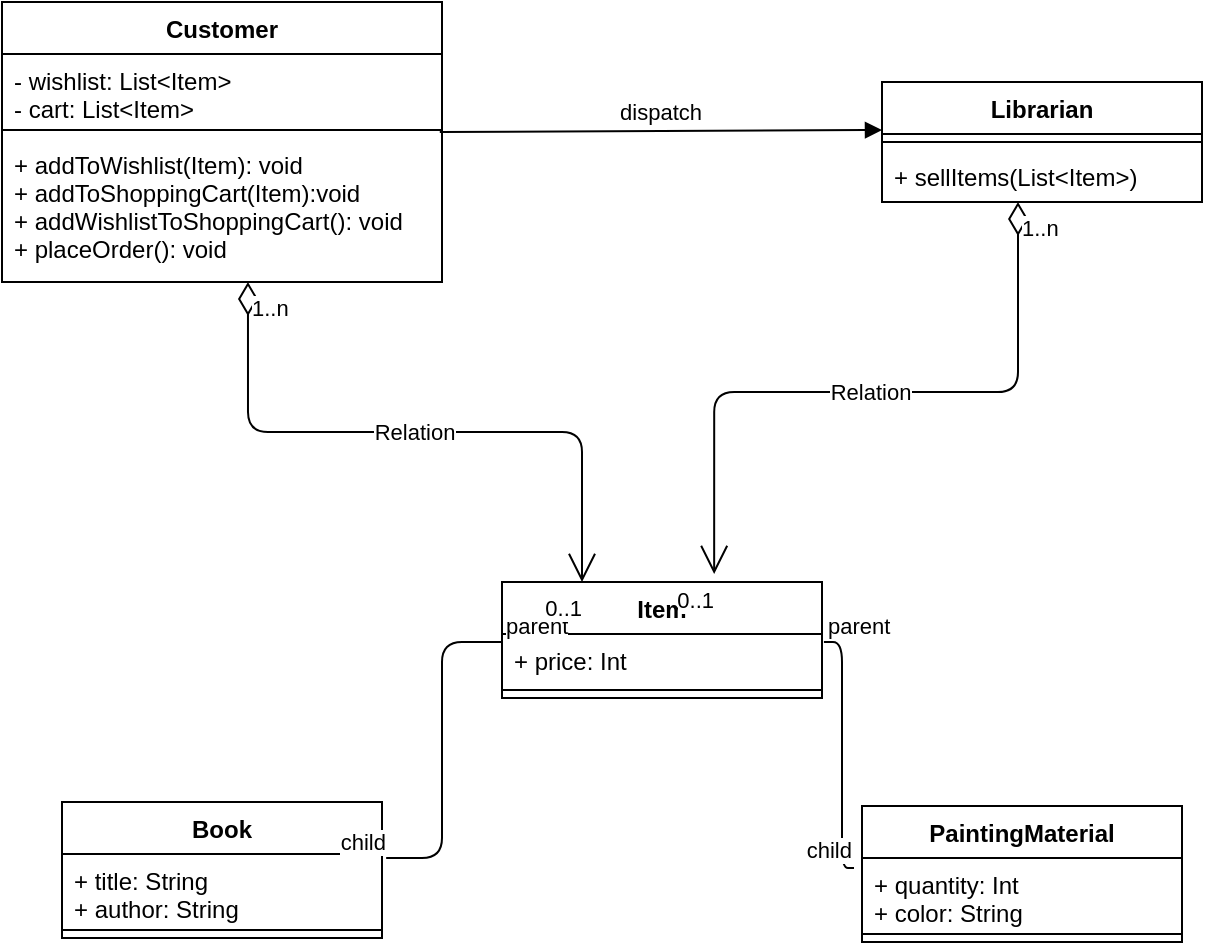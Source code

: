 <mxfile version="14.4.8" type="device"><diagram id="9_wqkZNOs5y6V8ndsYiX" name="Page-1"><mxGraphModel dx="1662" dy="804" grid="1" gridSize="10" guides="1" tooltips="1" connect="1" arrows="1" fold="1" page="1" pageScale="1" pageWidth="850" pageHeight="1100" math="0" shadow="0"><root><mxCell id="0"/><mxCell id="1" parent="0"/><mxCell id="BaRHCwlRj6VhFUGnS145-1" value="Customer" style="swimlane;fontStyle=1;align=center;verticalAlign=top;childLayout=stackLayout;horizontal=1;startSize=26;horizontalStack=0;resizeParent=1;resizeParentMax=0;resizeLast=0;collapsible=1;marginBottom=0;" vertex="1" parent="1"><mxGeometry x="120" y="80" width="220" height="140" as="geometry"/></mxCell><mxCell id="BaRHCwlRj6VhFUGnS145-2" value="- wishlist: List&lt;Item&gt;&#10;- cart: List&lt;Item&gt;" style="text;strokeColor=none;fillColor=none;align=left;verticalAlign=top;spacingLeft=4;spacingRight=4;overflow=hidden;rotatable=0;points=[[0,0.5],[1,0.5]];portConstraint=eastwest;" vertex="1" parent="BaRHCwlRj6VhFUGnS145-1"><mxGeometry y="26" width="220" height="34" as="geometry"/></mxCell><mxCell id="BaRHCwlRj6VhFUGnS145-3" value="" style="line;strokeWidth=1;fillColor=none;align=left;verticalAlign=middle;spacingTop=-1;spacingLeft=3;spacingRight=3;rotatable=0;labelPosition=right;points=[];portConstraint=eastwest;" vertex="1" parent="BaRHCwlRj6VhFUGnS145-1"><mxGeometry y="60" width="220" height="8" as="geometry"/></mxCell><mxCell id="BaRHCwlRj6VhFUGnS145-4" value="+ addToWishlist(Item): void&#10;+ addToShoppingCart(Item):void&#10;+ addWishlistToShoppingCart(): void&#10;+ placeOrder(): void" style="text;strokeColor=none;fillColor=none;align=left;verticalAlign=top;spacingLeft=4;spacingRight=4;overflow=hidden;rotatable=0;points=[[0,0.5],[1,0.5]];portConstraint=eastwest;" vertex="1" parent="BaRHCwlRj6VhFUGnS145-1"><mxGeometry y="68" width="220" height="72" as="geometry"/></mxCell><mxCell id="BaRHCwlRj6VhFUGnS145-5" value="Librarian" style="swimlane;fontStyle=1;align=center;verticalAlign=top;childLayout=stackLayout;horizontal=1;startSize=26;horizontalStack=0;resizeParent=1;resizeParentMax=0;resizeLast=0;collapsible=1;marginBottom=0;" vertex="1" parent="1"><mxGeometry x="560" y="120" width="160" height="60" as="geometry"/></mxCell><mxCell id="BaRHCwlRj6VhFUGnS145-7" value="" style="line;strokeWidth=1;fillColor=none;align=left;verticalAlign=middle;spacingTop=-1;spacingLeft=3;spacingRight=3;rotatable=0;labelPosition=right;points=[];portConstraint=eastwest;" vertex="1" parent="BaRHCwlRj6VhFUGnS145-5"><mxGeometry y="26" width="160" height="8" as="geometry"/></mxCell><mxCell id="BaRHCwlRj6VhFUGnS145-8" value="+ sellItems(List&lt;Item&gt;)" style="text;strokeColor=none;fillColor=none;align=left;verticalAlign=top;spacingLeft=4;spacingRight=4;overflow=hidden;rotatable=0;points=[[0,0.5],[1,0.5]];portConstraint=eastwest;" vertex="1" parent="BaRHCwlRj6VhFUGnS145-5"><mxGeometry y="34" width="160" height="26" as="geometry"/></mxCell><mxCell id="BaRHCwlRj6VhFUGnS145-9" value="Item" style="swimlane;fontStyle=1;align=center;verticalAlign=top;childLayout=stackLayout;horizontal=1;startSize=26;horizontalStack=0;resizeParent=1;resizeParentMax=0;resizeLast=0;collapsible=1;marginBottom=0;" vertex="1" parent="1"><mxGeometry x="370" y="370" width="160" height="58" as="geometry"/></mxCell><mxCell id="BaRHCwlRj6VhFUGnS145-10" value="+ price: Int" style="text;strokeColor=none;fillColor=none;align=left;verticalAlign=top;spacingLeft=4;spacingRight=4;overflow=hidden;rotatable=0;points=[[0,0.5],[1,0.5]];portConstraint=eastwest;" vertex="1" parent="BaRHCwlRj6VhFUGnS145-9"><mxGeometry y="26" width="160" height="24" as="geometry"/></mxCell><mxCell id="BaRHCwlRj6VhFUGnS145-11" value="" style="line;strokeWidth=1;fillColor=none;align=left;verticalAlign=middle;spacingTop=-1;spacingLeft=3;spacingRight=3;rotatable=0;labelPosition=right;points=[];portConstraint=eastwest;" vertex="1" parent="BaRHCwlRj6VhFUGnS145-9"><mxGeometry y="50" width="160" height="8" as="geometry"/></mxCell><mxCell id="BaRHCwlRj6VhFUGnS145-13" value="Book" style="swimlane;fontStyle=1;align=center;verticalAlign=top;childLayout=stackLayout;horizontal=1;startSize=26;horizontalStack=0;resizeParent=1;resizeParentMax=0;resizeLast=0;collapsible=1;marginBottom=0;" vertex="1" parent="1"><mxGeometry x="150" y="480" width="160" height="68" as="geometry"/></mxCell><mxCell id="BaRHCwlRj6VhFUGnS145-14" value="+ title: String&#10;+ author: String" style="text;strokeColor=none;fillColor=none;align=left;verticalAlign=top;spacingLeft=4;spacingRight=4;overflow=hidden;rotatable=0;points=[[0,0.5],[1,0.5]];portConstraint=eastwest;" vertex="1" parent="BaRHCwlRj6VhFUGnS145-13"><mxGeometry y="26" width="160" height="34" as="geometry"/></mxCell><mxCell id="BaRHCwlRj6VhFUGnS145-15" value="" style="line;strokeWidth=1;fillColor=none;align=left;verticalAlign=middle;spacingTop=-1;spacingLeft=3;spacingRight=3;rotatable=0;labelPosition=right;points=[];portConstraint=eastwest;" vertex="1" parent="BaRHCwlRj6VhFUGnS145-13"><mxGeometry y="60" width="160" height="8" as="geometry"/></mxCell><mxCell id="BaRHCwlRj6VhFUGnS145-19" value="PaintingMaterial" style="swimlane;fontStyle=1;align=center;verticalAlign=top;childLayout=stackLayout;horizontal=1;startSize=26;horizontalStack=0;resizeParent=1;resizeParentMax=0;resizeLast=0;collapsible=1;marginBottom=0;" vertex="1" parent="1"><mxGeometry x="550" y="482" width="160" height="68" as="geometry"/></mxCell><mxCell id="BaRHCwlRj6VhFUGnS145-20" value="+ quantity: Int&#10;+ color: String" style="text;strokeColor=none;fillColor=none;align=left;verticalAlign=top;spacingLeft=4;spacingRight=4;overflow=hidden;rotatable=0;points=[[0,0.5],[1,0.5]];portConstraint=eastwest;" vertex="1" parent="BaRHCwlRj6VhFUGnS145-19"><mxGeometry y="26" width="160" height="34" as="geometry"/></mxCell><mxCell id="BaRHCwlRj6VhFUGnS145-21" value="" style="line;strokeWidth=1;fillColor=none;align=left;verticalAlign=middle;spacingTop=-1;spacingLeft=3;spacingRight=3;rotatable=0;labelPosition=right;points=[];portConstraint=eastwest;" vertex="1" parent="BaRHCwlRj6VhFUGnS145-19"><mxGeometry y="60" width="160" height="8" as="geometry"/></mxCell><mxCell id="BaRHCwlRj6VhFUGnS145-22" value="" style="endArrow=none;html=1;edgeStyle=orthogonalEdgeStyle;exitX=0;exitY=0.167;exitDx=0;exitDy=0;exitPerimeter=0;entryX=1.013;entryY=0.059;entryDx=0;entryDy=0;entryPerimeter=0;" edge="1" parent="1" source="BaRHCwlRj6VhFUGnS145-10" target="BaRHCwlRj6VhFUGnS145-14"><mxGeometry relative="1" as="geometry"><mxPoint x="340" y="410" as="sourcePoint"/><mxPoint x="500" y="410" as="targetPoint"/></mxGeometry></mxCell><mxCell id="BaRHCwlRj6VhFUGnS145-23" value="parent" style="edgeLabel;resizable=0;html=1;align=left;verticalAlign=bottom;" connectable="0" vertex="1" parent="BaRHCwlRj6VhFUGnS145-22"><mxGeometry x="-1" relative="1" as="geometry"/></mxCell><mxCell id="BaRHCwlRj6VhFUGnS145-24" value="child" style="edgeLabel;resizable=0;html=1;align=right;verticalAlign=bottom;" connectable="0" vertex="1" parent="BaRHCwlRj6VhFUGnS145-22"><mxGeometry x="1" relative="1" as="geometry"/></mxCell><mxCell id="BaRHCwlRj6VhFUGnS145-25" value="" style="endArrow=none;html=1;edgeStyle=orthogonalEdgeStyle;exitX=1.006;exitY=0.167;exitDx=0;exitDy=0;exitPerimeter=0;entryX=-0.025;entryY=0.147;entryDx=0;entryDy=0;entryPerimeter=0;" edge="1" parent="1" source="BaRHCwlRj6VhFUGnS145-10" target="BaRHCwlRj6VhFUGnS145-20"><mxGeometry relative="1" as="geometry"><mxPoint x="380" y="410.008" as="sourcePoint"/><mxPoint x="322.08" y="518.006" as="targetPoint"/></mxGeometry></mxCell><mxCell id="BaRHCwlRj6VhFUGnS145-26" value="parent" style="edgeLabel;resizable=0;html=1;align=left;verticalAlign=bottom;" connectable="0" vertex="1" parent="BaRHCwlRj6VhFUGnS145-25"><mxGeometry x="-1" relative="1" as="geometry"/></mxCell><mxCell id="BaRHCwlRj6VhFUGnS145-27" value="child" style="edgeLabel;resizable=0;html=1;align=right;verticalAlign=bottom;" connectable="0" vertex="1" parent="BaRHCwlRj6VhFUGnS145-25"><mxGeometry x="1" relative="1" as="geometry"/></mxCell><mxCell id="BaRHCwlRj6VhFUGnS145-28" value="Relation" style="endArrow=open;html=1;endSize=12;startArrow=diamondThin;startSize=14;startFill=0;edgeStyle=orthogonalEdgeStyle;exitX=0.425;exitY=1;exitDx=0;exitDy=0;exitPerimeter=0;entryX=0.663;entryY=-0.069;entryDx=0;entryDy=0;entryPerimeter=0;" edge="1" parent="1" source="BaRHCwlRj6VhFUGnS145-8" target="BaRHCwlRj6VhFUGnS145-9"><mxGeometry relative="1" as="geometry"><mxPoint x="530" y="230" as="sourcePoint"/><mxPoint x="690" y="230" as="targetPoint"/></mxGeometry></mxCell><mxCell id="BaRHCwlRj6VhFUGnS145-29" value="1..n" style="edgeLabel;resizable=0;html=1;align=left;verticalAlign=top;" connectable="0" vertex="1" parent="BaRHCwlRj6VhFUGnS145-28"><mxGeometry x="-1" relative="1" as="geometry"/></mxCell><mxCell id="BaRHCwlRj6VhFUGnS145-30" value="0..1" style="edgeLabel;resizable=0;html=1;align=right;verticalAlign=top;" connectable="0" vertex="1" parent="BaRHCwlRj6VhFUGnS145-28"><mxGeometry x="1" relative="1" as="geometry"/></mxCell><mxCell id="BaRHCwlRj6VhFUGnS145-31" value="Relation" style="endArrow=open;html=1;endSize=12;startArrow=diamondThin;startSize=14;startFill=0;edgeStyle=orthogonalEdgeStyle;exitX=0.559;exitY=1;exitDx=0;exitDy=0;exitPerimeter=0;entryX=0.25;entryY=0;entryDx=0;entryDy=0;" edge="1" parent="1" source="BaRHCwlRj6VhFUGnS145-4" target="BaRHCwlRj6VhFUGnS145-9"><mxGeometry relative="1" as="geometry"><mxPoint x="638" y="190" as="sourcePoint"/><mxPoint x="486.08" y="375.998" as="targetPoint"/></mxGeometry></mxCell><mxCell id="BaRHCwlRj6VhFUGnS145-32" value="1..n" style="edgeLabel;resizable=0;html=1;align=left;verticalAlign=top;" connectable="0" vertex="1" parent="BaRHCwlRj6VhFUGnS145-31"><mxGeometry x="-1" relative="1" as="geometry"/></mxCell><mxCell id="BaRHCwlRj6VhFUGnS145-33" value="0..1" style="edgeLabel;resizable=0;html=1;align=right;verticalAlign=top;" connectable="0" vertex="1" parent="BaRHCwlRj6VhFUGnS145-31"><mxGeometry x="1" relative="1" as="geometry"/></mxCell><mxCell id="BaRHCwlRj6VhFUGnS145-34" value="dispatch" style="html=1;verticalAlign=bottom;endArrow=block;exitX=0.995;exitY=-0.042;exitDx=0;exitDy=0;exitPerimeter=0;entryX=0;entryY=0.4;entryDx=0;entryDy=0;entryPerimeter=0;" edge="1" parent="1" source="BaRHCwlRj6VhFUGnS145-4" target="BaRHCwlRj6VhFUGnS145-5"><mxGeometry width="80" relative="1" as="geometry"><mxPoint x="430" y="110" as="sourcePoint"/><mxPoint x="510" y="110" as="targetPoint"/></mxGeometry></mxCell></root></mxGraphModel></diagram></mxfile>